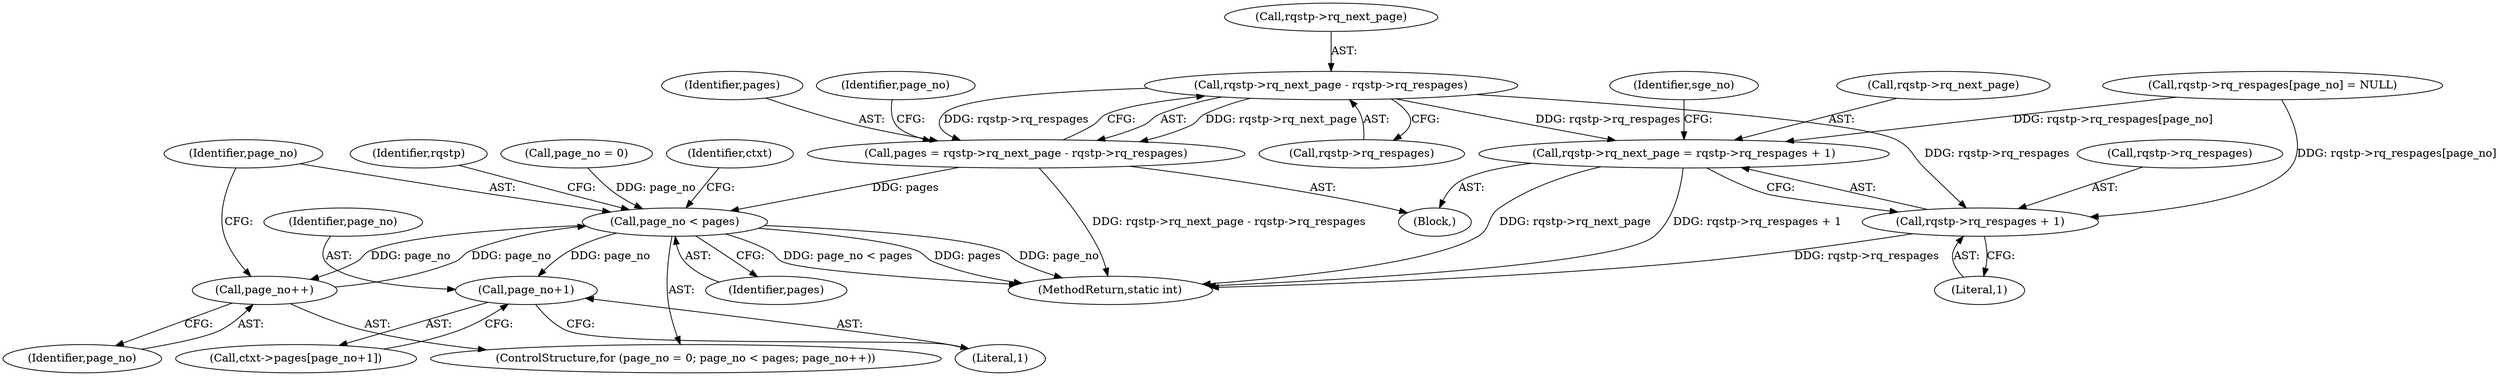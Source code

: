 digraph "1_linux_c70422f760c120480fee4de6c38804c72aa26bc1_32@pointer" {
"1000321" [label="(Call,rqstp->rq_next_page - rqstp->rq_respages)"];
"1000319" [label="(Call,pages = rqstp->rq_next_page - rqstp->rq_respages)"];
"1000332" [label="(Call,page_no < pages)"];
"1000335" [label="(Call,page_no++)"];
"1000343" [label="(Call,page_no+1)"];
"1000362" [label="(Call,rqstp->rq_next_page = rqstp->rq_respages + 1)"];
"1000366" [label="(Call,rqstp->rq_respages + 1)"];
"1000334" [label="(Identifier,pages)"];
"1000367" [label="(Call,rqstp->rq_respages)"];
"1000341" [label="(Identifier,ctxt)"];
"1000335" [label="(Call,page_no++)"];
"1000322" [label="(Call,rqstp->rq_next_page)"];
"1000321" [label="(Call,rqstp->rq_next_page - rqstp->rq_respages)"];
"1000336" [label="(Identifier,page_no)"];
"1000339" [label="(Call,ctxt->pages[page_no+1])"];
"1000325" [label="(Call,rqstp->rq_respages)"];
"1000320" [label="(Identifier,pages)"];
"1000345" [label="(Literal,1)"];
"1000328" [label="(ControlStructure,for (page_no = 0; page_no < pages; page_no++))"];
"1000333" [label="(Identifier,page_no)"];
"1000366" [label="(Call,rqstp->rq_respages + 1)"];
"1000363" [label="(Call,rqstp->rq_next_page)"];
"1000364" [label="(Identifier,rqstp)"];
"1000370" [label="(Literal,1)"];
"1000355" [label="(Call,rqstp->rq_respages[page_no] = NULL)"];
"1000373" [label="(Identifier,sge_no)"];
"1000332" [label="(Call,page_no < pages)"];
"1000344" [label="(Identifier,page_no)"];
"1000329" [label="(Call,page_no = 0)"];
"1000330" [label="(Identifier,page_no)"];
"1000319" [label="(Call,pages = rqstp->rq_next_page - rqstp->rq_respages)"];
"1000343" [label="(Call,page_no+1)"];
"1000112" [label="(Block,)"];
"1000460" [label="(MethodReturn,static int)"];
"1000362" [label="(Call,rqstp->rq_next_page = rqstp->rq_respages + 1)"];
"1000321" -> "1000319"  [label="AST: "];
"1000321" -> "1000325"  [label="CFG: "];
"1000322" -> "1000321"  [label="AST: "];
"1000325" -> "1000321"  [label="AST: "];
"1000319" -> "1000321"  [label="CFG: "];
"1000321" -> "1000319"  [label="DDG: rqstp->rq_next_page"];
"1000321" -> "1000319"  [label="DDG: rqstp->rq_respages"];
"1000321" -> "1000362"  [label="DDG: rqstp->rq_respages"];
"1000321" -> "1000366"  [label="DDG: rqstp->rq_respages"];
"1000319" -> "1000112"  [label="AST: "];
"1000320" -> "1000319"  [label="AST: "];
"1000330" -> "1000319"  [label="CFG: "];
"1000319" -> "1000460"  [label="DDG: rqstp->rq_next_page - rqstp->rq_respages"];
"1000319" -> "1000332"  [label="DDG: pages"];
"1000332" -> "1000328"  [label="AST: "];
"1000332" -> "1000334"  [label="CFG: "];
"1000333" -> "1000332"  [label="AST: "];
"1000334" -> "1000332"  [label="AST: "];
"1000341" -> "1000332"  [label="CFG: "];
"1000364" -> "1000332"  [label="CFG: "];
"1000332" -> "1000460"  [label="DDG: pages"];
"1000332" -> "1000460"  [label="DDG: page_no"];
"1000332" -> "1000460"  [label="DDG: page_no < pages"];
"1000335" -> "1000332"  [label="DDG: page_no"];
"1000329" -> "1000332"  [label="DDG: page_no"];
"1000332" -> "1000335"  [label="DDG: page_no"];
"1000332" -> "1000343"  [label="DDG: page_no"];
"1000335" -> "1000328"  [label="AST: "];
"1000335" -> "1000336"  [label="CFG: "];
"1000336" -> "1000335"  [label="AST: "];
"1000333" -> "1000335"  [label="CFG: "];
"1000343" -> "1000339"  [label="AST: "];
"1000343" -> "1000345"  [label="CFG: "];
"1000344" -> "1000343"  [label="AST: "];
"1000345" -> "1000343"  [label="AST: "];
"1000339" -> "1000343"  [label="CFG: "];
"1000362" -> "1000112"  [label="AST: "];
"1000362" -> "1000366"  [label="CFG: "];
"1000363" -> "1000362"  [label="AST: "];
"1000366" -> "1000362"  [label="AST: "];
"1000373" -> "1000362"  [label="CFG: "];
"1000362" -> "1000460"  [label="DDG: rqstp->rq_respages + 1"];
"1000362" -> "1000460"  [label="DDG: rqstp->rq_next_page"];
"1000355" -> "1000362"  [label="DDG: rqstp->rq_respages[page_no]"];
"1000366" -> "1000370"  [label="CFG: "];
"1000367" -> "1000366"  [label="AST: "];
"1000370" -> "1000366"  [label="AST: "];
"1000366" -> "1000460"  [label="DDG: rqstp->rq_respages"];
"1000355" -> "1000366"  [label="DDG: rqstp->rq_respages[page_no]"];
}
